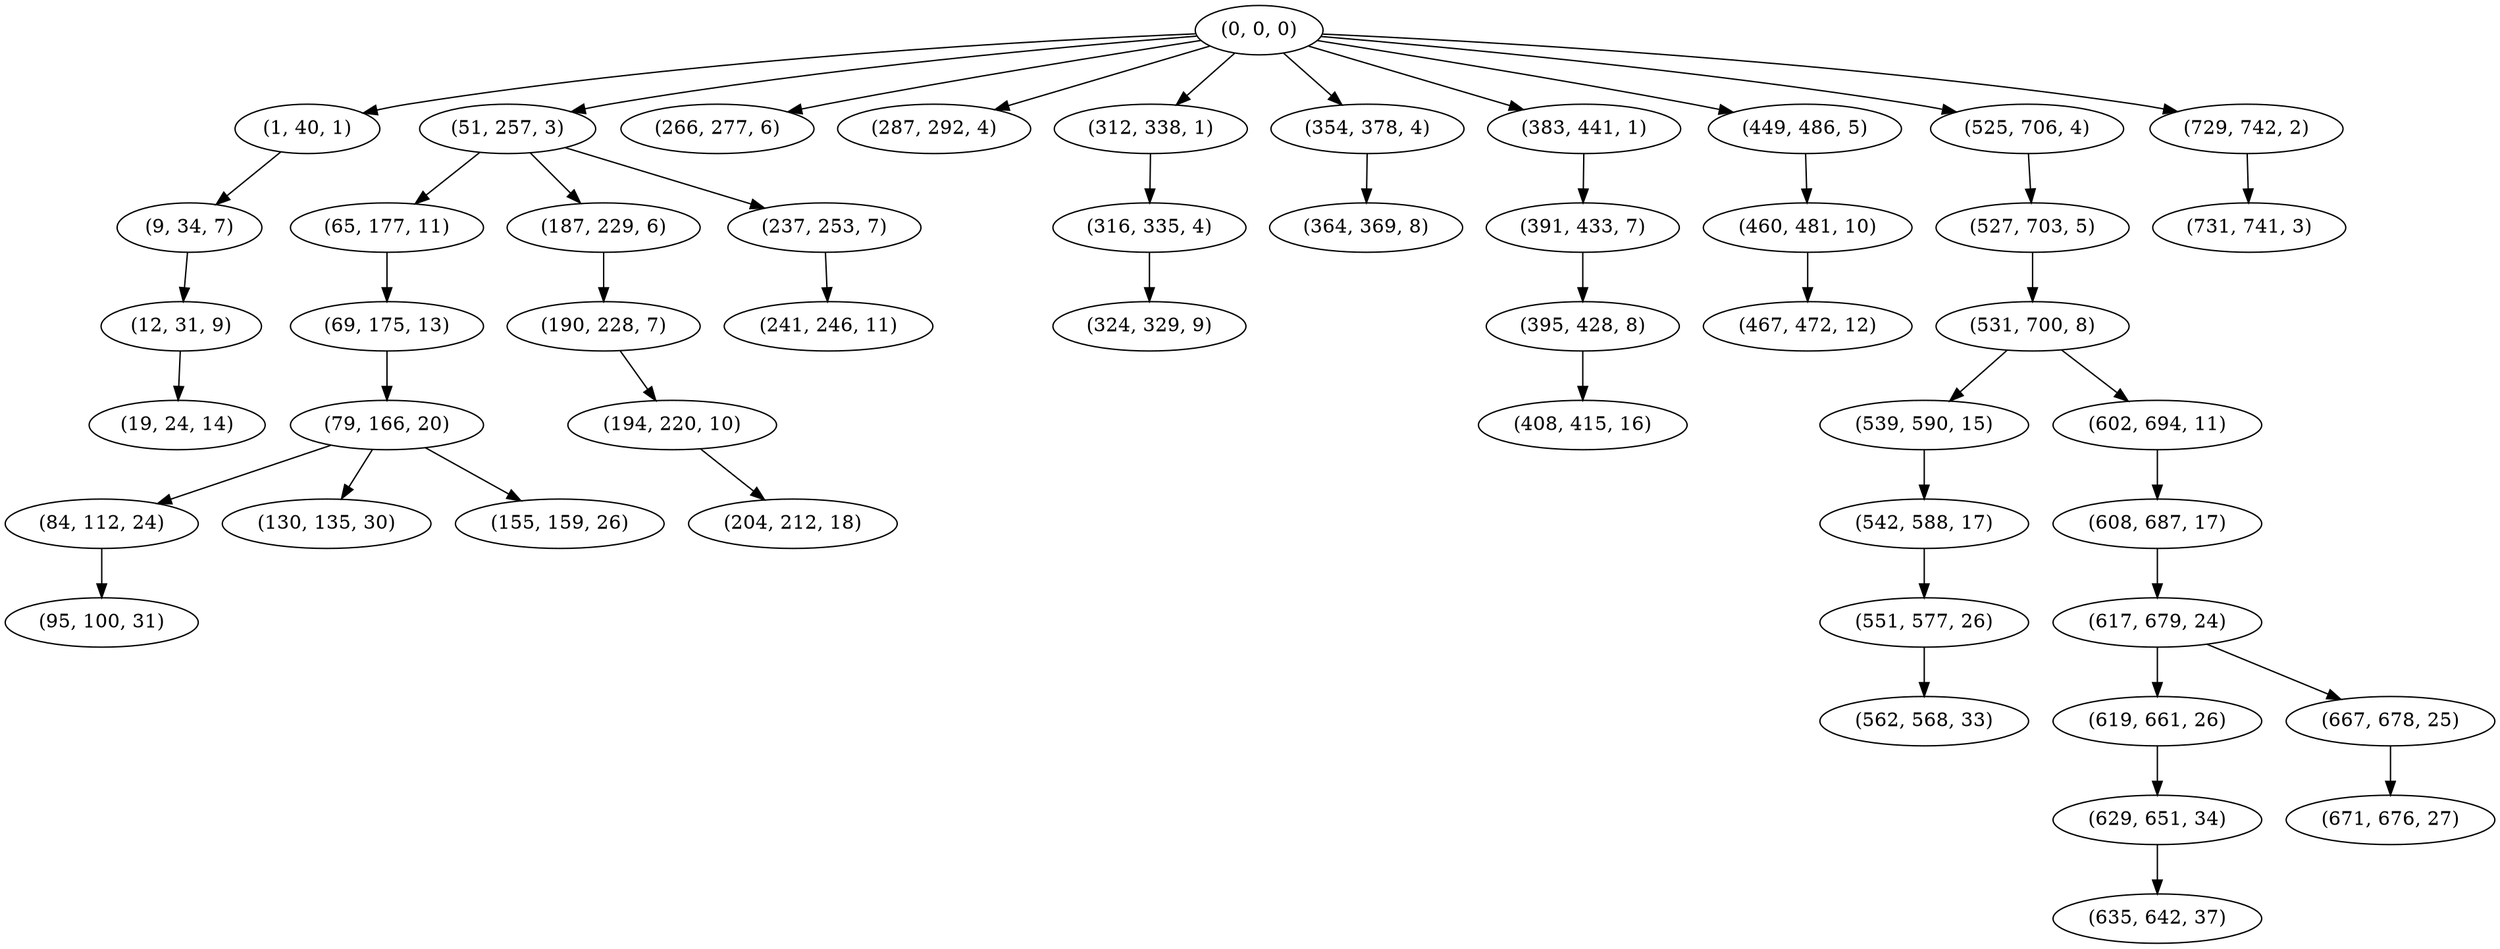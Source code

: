 digraph tree {
    "(0, 0, 0)";
    "(1, 40, 1)";
    "(9, 34, 7)";
    "(12, 31, 9)";
    "(19, 24, 14)";
    "(51, 257, 3)";
    "(65, 177, 11)";
    "(69, 175, 13)";
    "(79, 166, 20)";
    "(84, 112, 24)";
    "(95, 100, 31)";
    "(130, 135, 30)";
    "(155, 159, 26)";
    "(187, 229, 6)";
    "(190, 228, 7)";
    "(194, 220, 10)";
    "(204, 212, 18)";
    "(237, 253, 7)";
    "(241, 246, 11)";
    "(266, 277, 6)";
    "(287, 292, 4)";
    "(312, 338, 1)";
    "(316, 335, 4)";
    "(324, 329, 9)";
    "(354, 378, 4)";
    "(364, 369, 8)";
    "(383, 441, 1)";
    "(391, 433, 7)";
    "(395, 428, 8)";
    "(408, 415, 16)";
    "(449, 486, 5)";
    "(460, 481, 10)";
    "(467, 472, 12)";
    "(525, 706, 4)";
    "(527, 703, 5)";
    "(531, 700, 8)";
    "(539, 590, 15)";
    "(542, 588, 17)";
    "(551, 577, 26)";
    "(562, 568, 33)";
    "(602, 694, 11)";
    "(608, 687, 17)";
    "(617, 679, 24)";
    "(619, 661, 26)";
    "(629, 651, 34)";
    "(635, 642, 37)";
    "(667, 678, 25)";
    "(671, 676, 27)";
    "(729, 742, 2)";
    "(731, 741, 3)";
    "(0, 0, 0)" -> "(1, 40, 1)";
    "(0, 0, 0)" -> "(51, 257, 3)";
    "(0, 0, 0)" -> "(266, 277, 6)";
    "(0, 0, 0)" -> "(287, 292, 4)";
    "(0, 0, 0)" -> "(312, 338, 1)";
    "(0, 0, 0)" -> "(354, 378, 4)";
    "(0, 0, 0)" -> "(383, 441, 1)";
    "(0, 0, 0)" -> "(449, 486, 5)";
    "(0, 0, 0)" -> "(525, 706, 4)";
    "(0, 0, 0)" -> "(729, 742, 2)";
    "(1, 40, 1)" -> "(9, 34, 7)";
    "(9, 34, 7)" -> "(12, 31, 9)";
    "(12, 31, 9)" -> "(19, 24, 14)";
    "(51, 257, 3)" -> "(65, 177, 11)";
    "(51, 257, 3)" -> "(187, 229, 6)";
    "(51, 257, 3)" -> "(237, 253, 7)";
    "(65, 177, 11)" -> "(69, 175, 13)";
    "(69, 175, 13)" -> "(79, 166, 20)";
    "(79, 166, 20)" -> "(84, 112, 24)";
    "(79, 166, 20)" -> "(130, 135, 30)";
    "(79, 166, 20)" -> "(155, 159, 26)";
    "(84, 112, 24)" -> "(95, 100, 31)";
    "(187, 229, 6)" -> "(190, 228, 7)";
    "(190, 228, 7)" -> "(194, 220, 10)";
    "(194, 220, 10)" -> "(204, 212, 18)";
    "(237, 253, 7)" -> "(241, 246, 11)";
    "(312, 338, 1)" -> "(316, 335, 4)";
    "(316, 335, 4)" -> "(324, 329, 9)";
    "(354, 378, 4)" -> "(364, 369, 8)";
    "(383, 441, 1)" -> "(391, 433, 7)";
    "(391, 433, 7)" -> "(395, 428, 8)";
    "(395, 428, 8)" -> "(408, 415, 16)";
    "(449, 486, 5)" -> "(460, 481, 10)";
    "(460, 481, 10)" -> "(467, 472, 12)";
    "(525, 706, 4)" -> "(527, 703, 5)";
    "(527, 703, 5)" -> "(531, 700, 8)";
    "(531, 700, 8)" -> "(539, 590, 15)";
    "(531, 700, 8)" -> "(602, 694, 11)";
    "(539, 590, 15)" -> "(542, 588, 17)";
    "(542, 588, 17)" -> "(551, 577, 26)";
    "(551, 577, 26)" -> "(562, 568, 33)";
    "(602, 694, 11)" -> "(608, 687, 17)";
    "(608, 687, 17)" -> "(617, 679, 24)";
    "(617, 679, 24)" -> "(619, 661, 26)";
    "(617, 679, 24)" -> "(667, 678, 25)";
    "(619, 661, 26)" -> "(629, 651, 34)";
    "(629, 651, 34)" -> "(635, 642, 37)";
    "(667, 678, 25)" -> "(671, 676, 27)";
    "(729, 742, 2)" -> "(731, 741, 3)";
}
